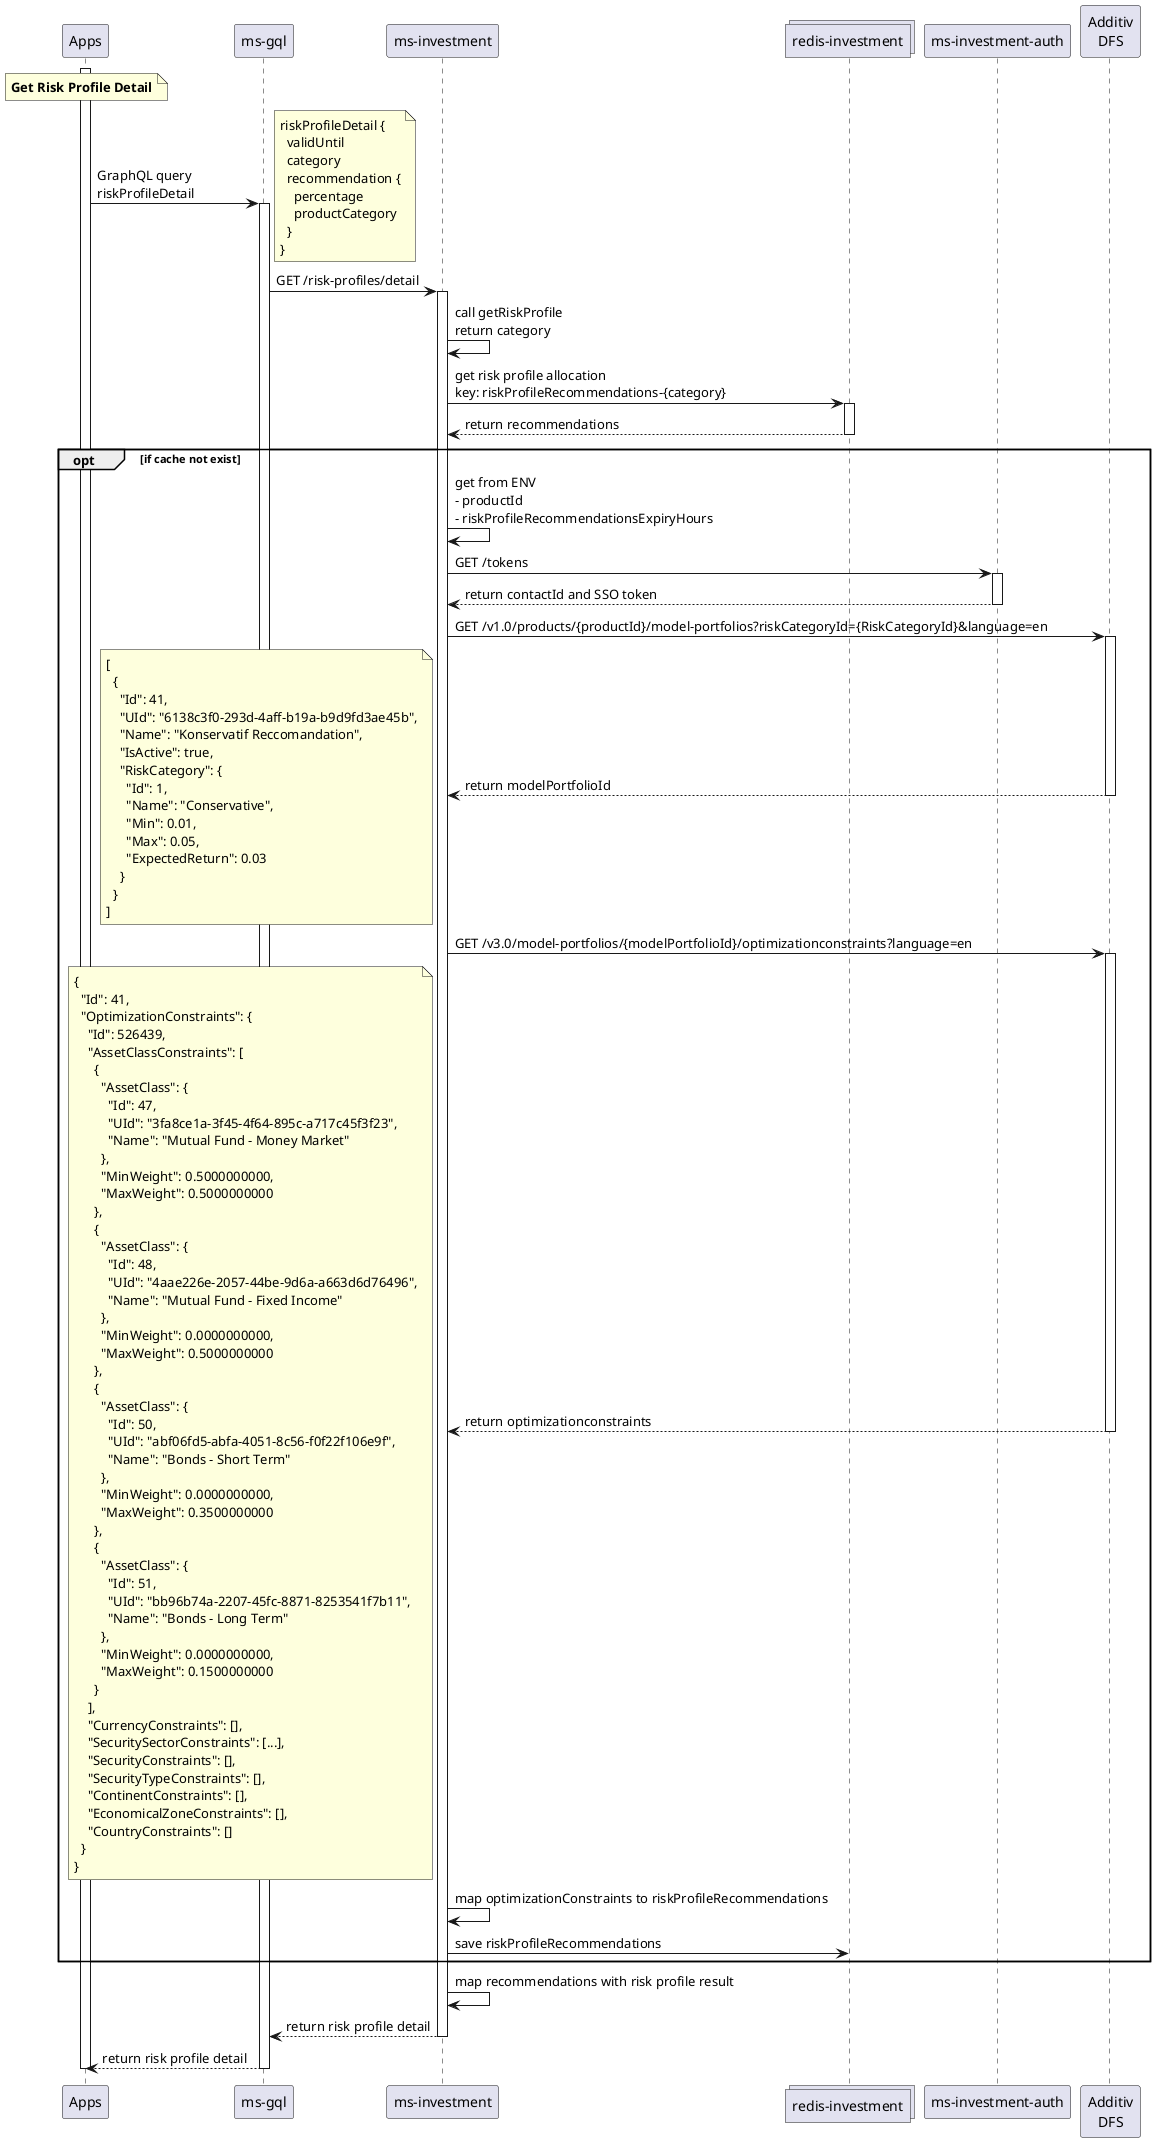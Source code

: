 @startuml get risk profiles detail
participant "Apps" as app
participant "ms-gql" as gql
participant "ms-investment" as ms
collections "redis-investment" as redis
participant "ms-investment-auth" as auth
participant "Additiv\nDFS" as dfs

activate app
note over app: **Get Risk Profile Detail**
app -> gql: GraphQL query\nriskProfileDetail
activate gql
note right
riskProfileDetail {
  validUntil
  category
  recommendation {
    percentage
    productCategory
  }
}
end note
gql -> ms: GET /risk-profiles/detail
activate ms
ms -> ms: call getRiskProfile\nreturn category

ms -> redis: get risk profile allocation\nkey: riskProfileRecommendations-{category}
activate redis
redis --> ms: return recommendations
deactivate redis

opt if cache not exist
ms -> ms: get from ENV\n- productId\n- riskProfileRecommendationsExpiryHours
ms -> auth: GET /tokens
activate auth
auth --> ms: return contactId and SSO token
deactivate auth

ms -> dfs: GET /v1.0/products/{productId}/model-portfolios?riskCategoryId={RiskCategoryId}&language=en
activate dfs
dfs --> ms: return modelPortfolioId
note left
[
  {
    "Id": 41,
    "UId": "6138c3f0-293d-4aff-b19a-b9d9fd3ae45b",
    "Name": "Konservatif Reccomandation",
    "IsActive": true,
    "RiskCategory": {
      "Id": 1,
      "Name": "Conservative",
      "Min": 0.01,
      "Max": 0.05,
      "ExpectedReturn": 0.03
    }
  }
]
end note
deactivate dfs

ms -> dfs: GET /v3.0/model-portfolios/{modelPortfolioId}/optimizationconstraints?language=en
activate dfs
dfs --> ms: return optimizationconstraints
note left
{
  "Id": 41,
  "OptimizationConstraints": {
    "Id": 526439,
    "AssetClassConstraints": [
      {
        "AssetClass": {
          "Id": 47,
          "UId": "3fa8ce1a-3f45-4f64-895c-a717c45f3f23",
          "Name": "Mutual Fund - Money Market"
        },
        "MinWeight": 0.5000000000,
        "MaxWeight": 0.5000000000
      },
      {
        "AssetClass": {
          "Id": 48,
          "UId": "4aae226e-2057-44be-9d6a-a663d6d76496",
          "Name": "Mutual Fund - Fixed Income"
        },
        "MinWeight": 0.0000000000,
        "MaxWeight": 0.5000000000
      },
      {
        "AssetClass": {
          "Id": 50,
          "UId": "abf06fd5-abfa-4051-8c56-f0f22f106e9f",
          "Name": "Bonds - Short Term"
        },
        "MinWeight": 0.0000000000,
        "MaxWeight": 0.3500000000
      },
      {
        "AssetClass": {
          "Id": 51,
          "UId": "bb96b74a-2207-45fc-8871-8253541f7b11",
          "Name": "Bonds - Long Term"
        },
        "MinWeight": 0.0000000000,
        "MaxWeight": 0.1500000000
      }
    ],
    "CurrencyConstraints": [],
    "SecuritySectorConstraints": [...],
    "SecurityConstraints": [],
    "SecurityTypeConstraints": [],
    "ContinentConstraints": [],
    "EconomicalZoneConstraints": [],
    "CountryConstraints": []
  }
}
end note
deactivate dfs

ms -> ms: map optimizationConstraints to riskProfileRecommendations
ms -> redis: save riskProfileRecommendations
end

ms -> ms: map recommendations with risk profile result
ms --> gql: return risk profile detail
deactivate ms
gql --> app: return risk profile detail
deactivate gql
deactivate app
@enduml